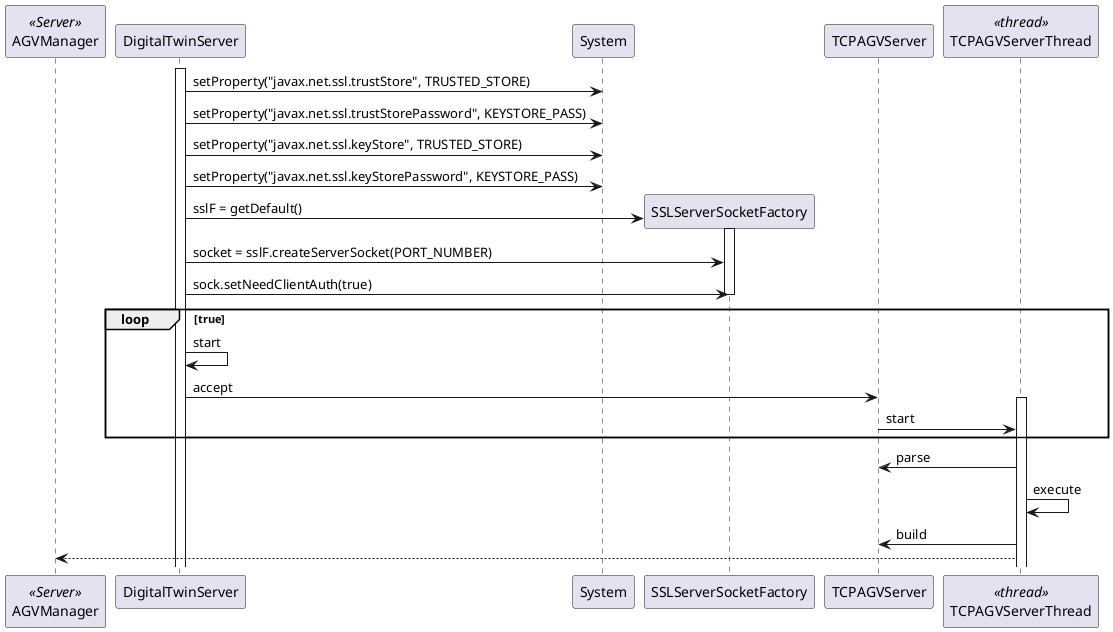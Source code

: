 @startuml
participant AGVManager <<Server>>
Activate DigitalTwinServer

DigitalTwinServer -> System: setProperty("javax.net.ssl.trustStore", TRUSTED_STORE)
DigitalTwinServer -> System: setProperty("javax.net.ssl.trustStorePassword", KEYSTORE_PASS)

DigitalTwinServer -> System: setProperty("javax.net.ssl.keyStore", TRUSTED_STORE)
DigitalTwinServer -> System: setProperty("javax.net.ssl.keyStorePassword", KEYSTORE_PASS)

DigitalTwinServer -> SSLServerSocketFactory** : sslF = getDefault()
activate SSLServerSocketFactory

DigitalTwinServer -> SSLServerSocketFactory : socket = sslF.createServerSocket(PORT_NUMBER)
DigitalTwinServer -> SSLServerSocketFactory : sock.setNeedClientAuth(true)
deactivate SSLServerSocketFactory

loop true
DigitalTwinServer -> DigitalTwinServer: start
DigitalTwinServer -> TCPAGVServer: accept



participant TCPAGVServerThread  <<thread>>
activate TCPAGVServerThread
TCPAGVServer -> TCPAGVServerThread : start
end

TCPAGVServerThread -> TCPAGVServer:parse
TCPAGVServerThread  -> TCPAGVServerThread : execute
TCPAGVServerThread  -> TCPAGVServer:build

TCPAGVServerThread  --> AGVManager
@enduml